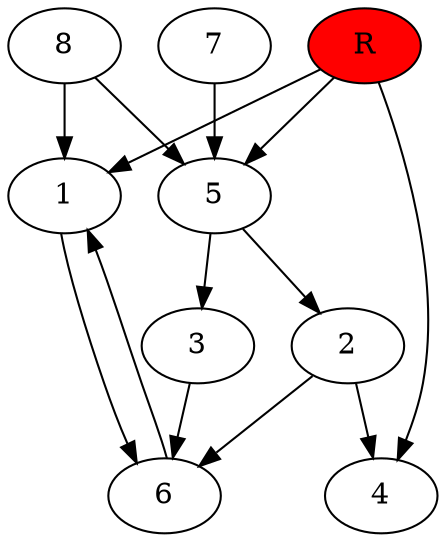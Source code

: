 digraph prb41907 {
	1
	2
	3
	4
	5
	6
	7
	8
	R [fillcolor="#ff0000" style=filled]
	1 -> 6
	2 -> 4
	2 -> 6
	3 -> 6
	5 -> 2
	5 -> 3
	6 -> 1
	7 -> 5
	8 -> 1
	8 -> 5
	R -> 1
	R -> 4
	R -> 5
}
